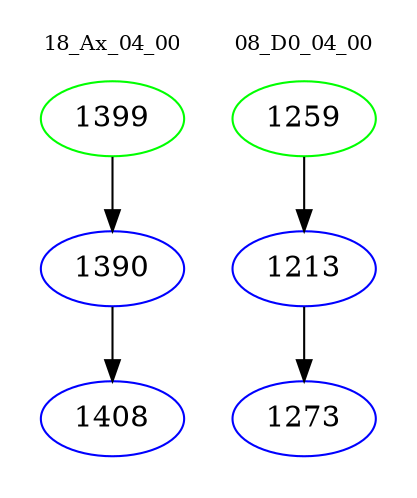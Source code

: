 digraph{
subgraph cluster_0 {
color = white
label = "18_Ax_04_00";
fontsize=10;
T0_1399 [label="1399", color="green"]
T0_1399 -> T0_1390 [color="black"]
T0_1390 [label="1390", color="blue"]
T0_1390 -> T0_1408 [color="black"]
T0_1408 [label="1408", color="blue"]
}
subgraph cluster_1 {
color = white
label = "08_D0_04_00";
fontsize=10;
T1_1259 [label="1259", color="green"]
T1_1259 -> T1_1213 [color="black"]
T1_1213 [label="1213", color="blue"]
T1_1213 -> T1_1273 [color="black"]
T1_1273 [label="1273", color="blue"]
}
}
